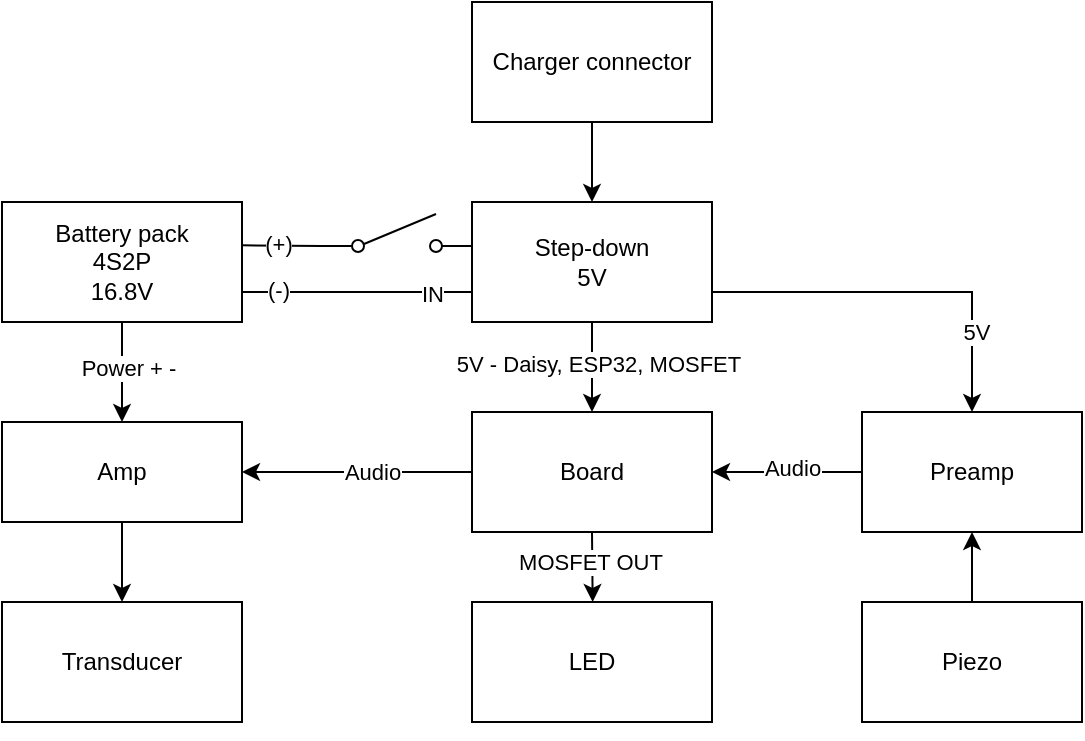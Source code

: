 <mxfile version="28.2.1">
  <diagram name="Page-1" id="uXns6YwWX1RKcUKKBOGF">
    <mxGraphModel dx="868" dy="469" grid="1" gridSize="10" guides="1" tooltips="1" connect="1" arrows="1" fold="1" page="1" pageScale="1" pageWidth="850" pageHeight="1100" math="0" shadow="0">
      <root>
        <mxCell id="0" />
        <mxCell id="1" parent="0" />
        <mxCell id="FFU9ezDwp7SztGzQBq6B-12" style="edgeStyle=orthogonalEdgeStyle;rounded=0;orthogonalLoop=1;jettySize=auto;html=1;exitX=0.5;exitY=1;exitDx=0;exitDy=0;entryX=0.5;entryY=0;entryDx=0;entryDy=0;" edge="1" parent="1" source="FFU9ezDwp7SztGzQBq6B-1" target="FFU9ezDwp7SztGzQBq6B-11">
          <mxGeometry relative="1" as="geometry" />
        </mxCell>
        <mxCell id="FFU9ezDwp7SztGzQBq6B-21" value="&lt;div&gt;Power + -&lt;/div&gt;" style="edgeLabel;html=1;align=center;verticalAlign=middle;resizable=0;points=[];" vertex="1" connectable="0" parent="FFU9ezDwp7SztGzQBq6B-12">
          <mxGeometry x="-0.087" y="3" relative="1" as="geometry">
            <mxPoint as="offset" />
          </mxGeometry>
        </mxCell>
        <mxCell id="FFU9ezDwp7SztGzQBq6B-1" value="&lt;div&gt;Battery pack&lt;/div&gt;&lt;div&gt;4S2P&lt;/div&gt;&lt;div&gt;16.8V&lt;/div&gt;" style="rounded=0;whiteSpace=wrap;html=1;" vertex="1" parent="1">
          <mxGeometry x="90" y="140" width="120" height="60" as="geometry" />
        </mxCell>
        <mxCell id="FFU9ezDwp7SztGzQBq6B-2" value="" style="html=1;shape=mxgraph.electrical.electro-mechanical.singleSwitch;aspect=fixed;elSwitchState=off;" vertex="1" parent="1">
          <mxGeometry x="250" y="146" width="75" height="20" as="geometry" />
        </mxCell>
        <mxCell id="FFU9ezDwp7SztGzQBq6B-5" value="" style="endArrow=none;html=1;rounded=0;exitX=0.999;exitY=0.361;exitDx=0;exitDy=0;entryX=0;entryY=0.8;entryDx=0;entryDy=0;exitPerimeter=0;" edge="1" parent="1" source="FFU9ezDwp7SztGzQBq6B-1" target="FFU9ezDwp7SztGzQBq6B-2">
          <mxGeometry width="50" height="50" relative="1" as="geometry">
            <mxPoint x="210" y="210" as="sourcePoint" />
            <mxPoint x="260" y="160" as="targetPoint" />
          </mxGeometry>
        </mxCell>
        <mxCell id="FFU9ezDwp7SztGzQBq6B-6" value="(+)" style="edgeLabel;html=1;align=center;verticalAlign=middle;resizable=0;points=[];" vertex="1" connectable="0" parent="FFU9ezDwp7SztGzQBq6B-5">
          <mxGeometry x="-0.113" y="-1" relative="1" as="geometry">
            <mxPoint y="-2" as="offset" />
          </mxGeometry>
        </mxCell>
        <mxCell id="FFU9ezDwp7SztGzQBq6B-20" style="edgeStyle=orthogonalEdgeStyle;rounded=0;orthogonalLoop=1;jettySize=auto;html=1;exitX=0.5;exitY=1;exitDx=0;exitDy=0;entryX=0.5;entryY=0;entryDx=0;entryDy=0;" edge="1" parent="1" source="FFU9ezDwp7SztGzQBq6B-8" target="FFU9ezDwp7SztGzQBq6B-19">
          <mxGeometry relative="1" as="geometry" />
        </mxCell>
        <mxCell id="FFU9ezDwp7SztGzQBq6B-26" value="5V - Daisy, ESP32, MOSFET" style="edgeLabel;html=1;align=center;verticalAlign=middle;resizable=0;points=[];" vertex="1" connectable="0" parent="FFU9ezDwp7SztGzQBq6B-20">
          <mxGeometry x="-0.096" y="3" relative="1" as="geometry">
            <mxPoint as="offset" />
          </mxGeometry>
        </mxCell>
        <mxCell id="FFU9ezDwp7SztGzQBq6B-39" style="edgeStyle=orthogonalEdgeStyle;rounded=0;orthogonalLoop=1;jettySize=auto;html=1;exitX=1;exitY=0.75;exitDx=0;exitDy=0;" edge="1" parent="1" source="FFU9ezDwp7SztGzQBq6B-8" target="FFU9ezDwp7SztGzQBq6B-29">
          <mxGeometry relative="1" as="geometry" />
        </mxCell>
        <mxCell id="FFU9ezDwp7SztGzQBq6B-41" value="5V" style="edgeLabel;html=1;align=center;verticalAlign=middle;resizable=0;points=[];" vertex="1" connectable="0" parent="FFU9ezDwp7SztGzQBq6B-39">
          <mxGeometry x="0.574" y="2" relative="1" as="geometry">
            <mxPoint as="offset" />
          </mxGeometry>
        </mxCell>
        <mxCell id="FFU9ezDwp7SztGzQBq6B-8" value="&lt;div&gt;Step-down&lt;/div&gt;&lt;div&gt;5V&lt;/div&gt;" style="rounded=0;whiteSpace=wrap;html=1;" vertex="1" parent="1">
          <mxGeometry x="325" y="140" width="120" height="60" as="geometry" />
        </mxCell>
        <mxCell id="FFU9ezDwp7SztGzQBq6B-9" value="" style="endArrow=none;html=1;rounded=0;entryX=1;entryY=0.75;entryDx=0;entryDy=0;exitX=0;exitY=0.75;exitDx=0;exitDy=0;" edge="1" parent="1" source="FFU9ezDwp7SztGzQBq6B-8" target="FFU9ezDwp7SztGzQBq6B-1">
          <mxGeometry width="50" height="50" relative="1" as="geometry">
            <mxPoint x="320" y="185" as="sourcePoint" />
            <mxPoint x="530" y="280" as="targetPoint" />
          </mxGeometry>
        </mxCell>
        <mxCell id="FFU9ezDwp7SztGzQBq6B-10" value="&lt;div&gt;(-)&lt;/div&gt;" style="edgeLabel;html=1;align=center;verticalAlign=middle;resizable=0;points=[];" vertex="1" connectable="0" parent="FFU9ezDwp7SztGzQBq6B-9">
          <mxGeometry x="-0.197" y="3" relative="1" as="geometry">
            <mxPoint x="-51" y="-4" as="offset" />
          </mxGeometry>
        </mxCell>
        <mxCell id="FFU9ezDwp7SztGzQBq6B-45" value="IN" style="edgeLabel;html=1;align=center;verticalAlign=middle;resizable=0;points=[];" vertex="1" connectable="0" parent="FFU9ezDwp7SztGzQBq6B-9">
          <mxGeometry x="-0.655" y="1" relative="1" as="geometry">
            <mxPoint as="offset" />
          </mxGeometry>
        </mxCell>
        <mxCell id="FFU9ezDwp7SztGzQBq6B-18" style="edgeStyle=orthogonalEdgeStyle;rounded=0;orthogonalLoop=1;jettySize=auto;html=1;exitX=0.5;exitY=1;exitDx=0;exitDy=0;entryX=0.5;entryY=0;entryDx=0;entryDy=0;" edge="1" parent="1" source="FFU9ezDwp7SztGzQBq6B-11" target="FFU9ezDwp7SztGzQBq6B-15">
          <mxGeometry relative="1" as="geometry" />
        </mxCell>
        <mxCell id="FFU9ezDwp7SztGzQBq6B-11" value="Amp" style="rounded=0;whiteSpace=wrap;html=1;" vertex="1" parent="1">
          <mxGeometry x="90" y="250" width="120" height="50" as="geometry" />
        </mxCell>
        <mxCell id="FFU9ezDwp7SztGzQBq6B-15" value="&lt;div&gt;Transducer&lt;/div&gt;" style="rounded=0;whiteSpace=wrap;html=1;" vertex="1" parent="1">
          <mxGeometry x="90" y="340" width="120" height="60" as="geometry" />
        </mxCell>
        <mxCell id="FFU9ezDwp7SztGzQBq6B-17" style="edgeStyle=orthogonalEdgeStyle;rounded=0;orthogonalLoop=1;jettySize=auto;html=1;exitX=0.5;exitY=1;exitDx=0;exitDy=0;" edge="1" parent="1" source="FFU9ezDwp7SztGzQBq6B-15" target="FFU9ezDwp7SztGzQBq6B-15">
          <mxGeometry relative="1" as="geometry" />
        </mxCell>
        <mxCell id="FFU9ezDwp7SztGzQBq6B-24" style="edgeStyle=orthogonalEdgeStyle;rounded=0;orthogonalLoop=1;jettySize=auto;html=1;exitX=0;exitY=0.5;exitDx=0;exitDy=0;" edge="1" parent="1" source="FFU9ezDwp7SztGzQBq6B-19" target="FFU9ezDwp7SztGzQBq6B-11">
          <mxGeometry relative="1" as="geometry" />
        </mxCell>
        <mxCell id="FFU9ezDwp7SztGzQBq6B-25" value="&lt;div&gt;Audio&lt;/div&gt;" style="edgeLabel;html=1;align=center;verticalAlign=middle;resizable=0;points=[];" vertex="1" connectable="0" parent="FFU9ezDwp7SztGzQBq6B-24">
          <mxGeometry x="-0.133" relative="1" as="geometry">
            <mxPoint as="offset" />
          </mxGeometry>
        </mxCell>
        <mxCell id="FFU9ezDwp7SztGzQBq6B-51" style="edgeStyle=orthogonalEdgeStyle;rounded=0;orthogonalLoop=1;jettySize=auto;html=1;exitX=0.5;exitY=1;exitDx=0;exitDy=0;" edge="1" parent="1" source="FFU9ezDwp7SztGzQBq6B-19">
          <mxGeometry relative="1" as="geometry">
            <mxPoint x="385.333" y="340" as="targetPoint" />
          </mxGeometry>
        </mxCell>
        <mxCell id="FFU9ezDwp7SztGzQBq6B-52" value="MOSFET OUT" style="edgeLabel;html=1;align=center;verticalAlign=middle;resizable=0;points=[];" vertex="1" connectable="0" parent="FFU9ezDwp7SztGzQBq6B-51">
          <mxGeometry x="-0.153" y="-1" relative="1" as="geometry">
            <mxPoint as="offset" />
          </mxGeometry>
        </mxCell>
        <mxCell id="FFU9ezDwp7SztGzQBq6B-19" value="Board" style="rounded=0;whiteSpace=wrap;html=1;" vertex="1" parent="1">
          <mxGeometry x="325" y="245" width="120" height="60" as="geometry" />
        </mxCell>
        <mxCell id="FFU9ezDwp7SztGzQBq6B-37" style="edgeStyle=orthogonalEdgeStyle;rounded=0;orthogonalLoop=1;jettySize=auto;html=1;exitX=0.5;exitY=0;exitDx=0;exitDy=0;entryX=0.5;entryY=1;entryDx=0;entryDy=0;" edge="1" parent="1" source="FFU9ezDwp7SztGzQBq6B-28" target="FFU9ezDwp7SztGzQBq6B-29">
          <mxGeometry relative="1" as="geometry" />
        </mxCell>
        <mxCell id="FFU9ezDwp7SztGzQBq6B-28" value="Piezo" style="rounded=0;whiteSpace=wrap;html=1;" vertex="1" parent="1">
          <mxGeometry x="520" y="340" width="110" height="60" as="geometry" />
        </mxCell>
        <mxCell id="FFU9ezDwp7SztGzQBq6B-31" style="edgeStyle=orthogonalEdgeStyle;rounded=0;orthogonalLoop=1;jettySize=auto;html=1;exitX=0;exitY=0.5;exitDx=0;exitDy=0;entryX=1;entryY=0.5;entryDx=0;entryDy=0;" edge="1" parent="1" source="FFU9ezDwp7SztGzQBq6B-29" target="FFU9ezDwp7SztGzQBq6B-19">
          <mxGeometry relative="1" as="geometry" />
        </mxCell>
        <mxCell id="FFU9ezDwp7SztGzQBq6B-50" value="Audio" style="edgeLabel;html=1;align=center;verticalAlign=middle;resizable=0;points=[];" vertex="1" connectable="0" parent="FFU9ezDwp7SztGzQBq6B-31">
          <mxGeometry x="-0.071" y="-3" relative="1" as="geometry">
            <mxPoint y="1" as="offset" />
          </mxGeometry>
        </mxCell>
        <mxCell id="FFU9ezDwp7SztGzQBq6B-29" value="&lt;div&gt;Preamp&lt;/div&gt;" style="rounded=0;whiteSpace=wrap;html=1;" vertex="1" parent="1">
          <mxGeometry x="520" y="245" width="110" height="60" as="geometry" />
        </mxCell>
        <mxCell id="FFU9ezDwp7SztGzQBq6B-48" style="edgeStyle=orthogonalEdgeStyle;rounded=0;orthogonalLoop=1;jettySize=auto;html=1;exitX=0.5;exitY=1;exitDx=0;exitDy=0;entryX=0.5;entryY=0;entryDx=0;entryDy=0;" edge="1" parent="1" source="FFU9ezDwp7SztGzQBq6B-46" target="FFU9ezDwp7SztGzQBq6B-8">
          <mxGeometry relative="1" as="geometry" />
        </mxCell>
        <mxCell id="FFU9ezDwp7SztGzQBq6B-46" value="Charger connector" style="rounded=0;whiteSpace=wrap;html=1;" vertex="1" parent="1">
          <mxGeometry x="325" y="40" width="120" height="60" as="geometry" />
        </mxCell>
        <mxCell id="FFU9ezDwp7SztGzQBq6B-53" value="LED" style="rounded=0;whiteSpace=wrap;html=1;" vertex="1" parent="1">
          <mxGeometry x="325" y="340" width="120" height="60" as="geometry" />
        </mxCell>
      </root>
    </mxGraphModel>
  </diagram>
</mxfile>

